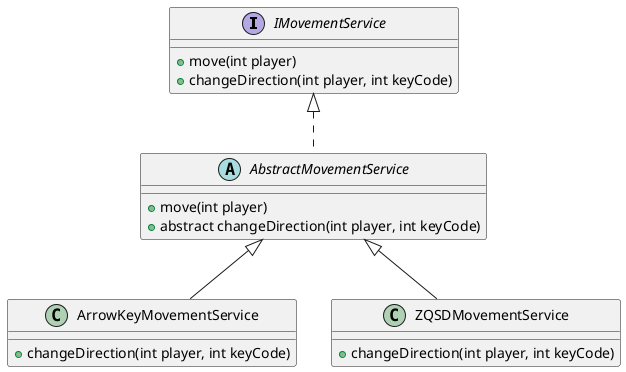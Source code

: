@startuml
interface IMovementService {
    + move(int player)
    + changeDirection(int player, int keyCode)
}
abstract class AbstractMovementService implements IMovementService {
    + move(int player)
    + abstract changeDirection(int player, int keyCode)
}
class ArrowKeyMovementService extends AbstractMovementService {
    + changeDirection(int player, int keyCode)
}
class ZQSDMovementService extends AbstractMovementService {
    + changeDirection(int player, int keyCode)
}

@enduml
